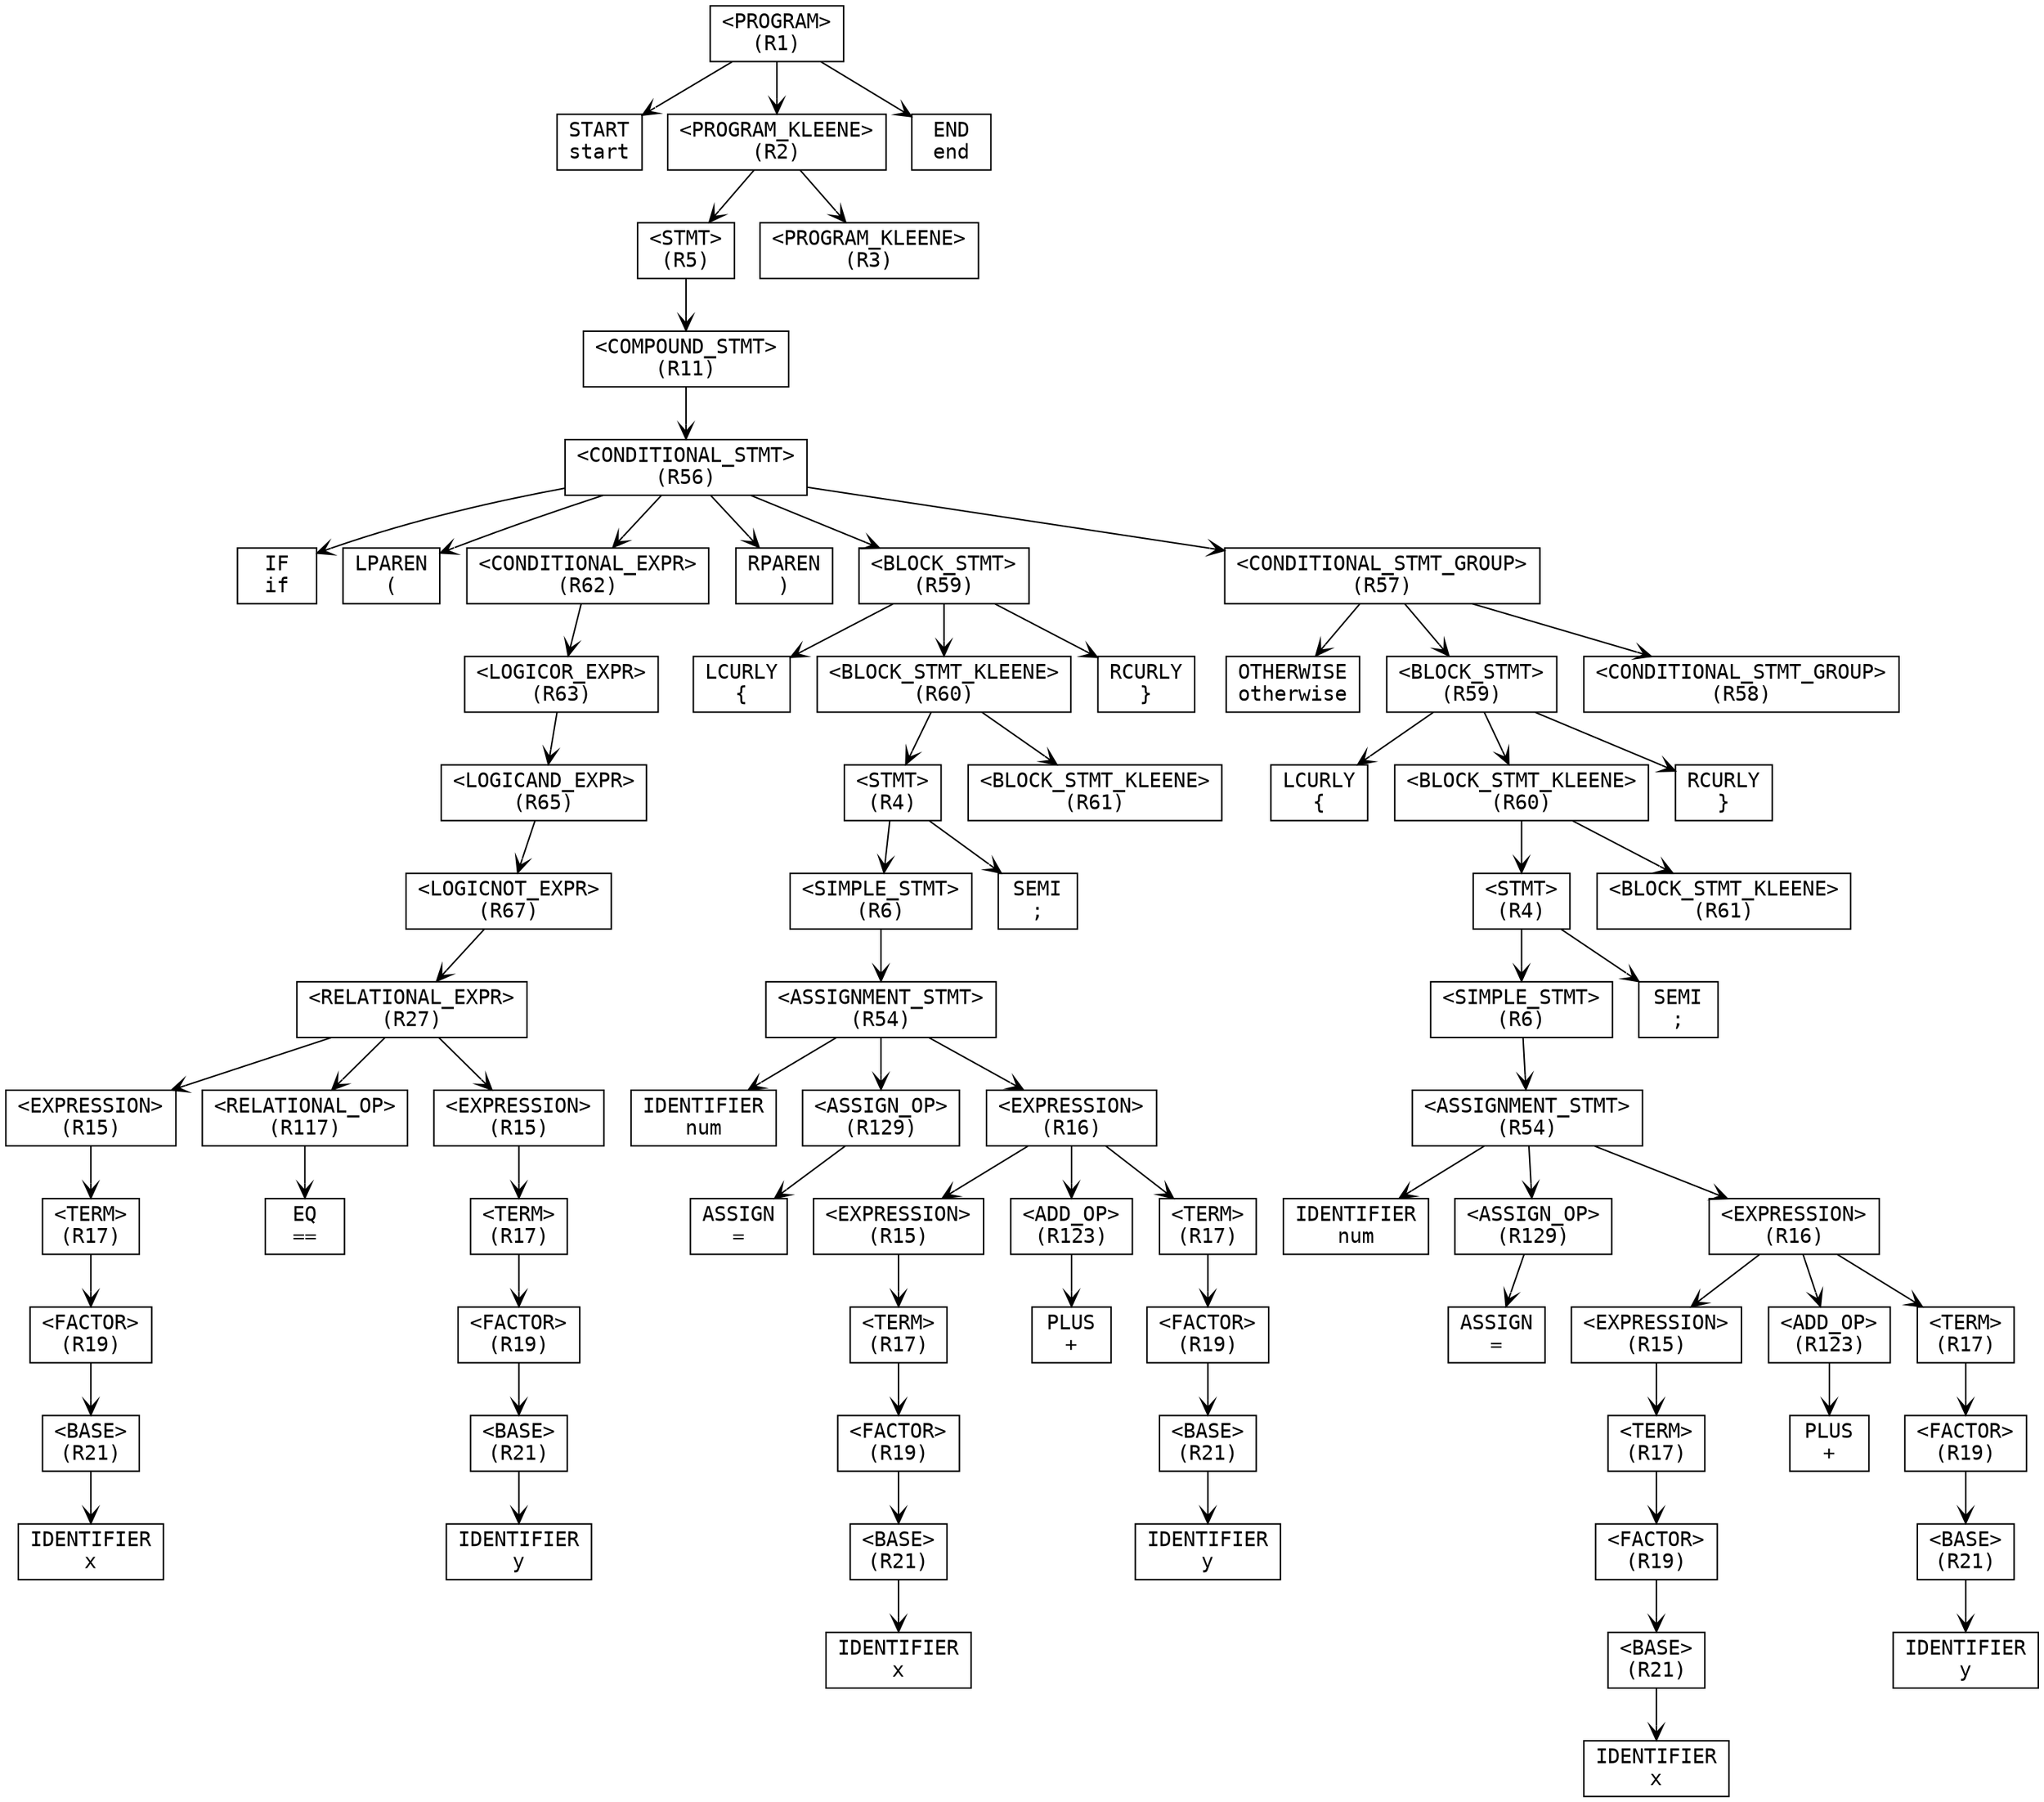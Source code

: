 digraph ParseTree {
  node [shape=box, fontname="Courier"];
  edge [arrowhead=vee];
  n130067409 [label="<PROGRAM>\n(R1)"];
  n1292747012 [label="START\nstart"];
  n130067409 -> n1292747012;
  n1594945024 [label="<PROGRAM_KLEENE>\n(R2)"];
  n912939829 [label="<STMT>\n(R5)"];
  n1986357797 [label="<COMPOUND_STMT>\n(R11)"];
  n1430487052 [label="<CONDITIONAL_STMT>\n(R56)"];
  n234554442 [label="IF\nif"];
  n1430487052 -> n234554442;
  n1764513075 [label="LPAREN\n("];
  n1430487052 -> n1764513075;
  n876953201 [label="<CONDITIONAL_EXPR>\n(R62)"];
  n2102364949 [label="<LOGICOR_EXPR>\n(R63)"];
  n683874722 [label="<LOGICAND_EXPR>\n(R65)"];
  n600654916 [label="<LOGICNOT_EXPR>\n(R67)"];
  n1055277306 [label="<RELATIONAL_EXPR>\n(R27)"];
  n1064330000 [label="<EXPRESSION>\n(R15)"];
  n265184085 [label="<TERM>\n(R17)"];
  n1181284748 [label="<FACTOR>\n(R19)"];
  n1241878571 [label="<BASE>\n(R21)"];
  n1993413272 [label="IDENTIFIER\nx"];
  n1241878571 -> n1993413272;
  n1181284748 -> n1241878571;
  n265184085 -> n1181284748;
  n1064330000 -> n265184085;
  n1055277306 -> n1064330000;
  n184095708 [label="<RELATIONAL_OP>\n(R117)"];
  n198979478 [label="EQ\n=="];
  n184095708 -> n198979478;
  n1055277306 -> n184095708;
  n1832808974 [label="<EXPRESSION>\n(R15)"];
  n319158499 [label="<TERM>\n(R17)"];
  n1369472684 [label="<FACTOR>\n(R19)"];
  n996821905 [label="<BASE>\n(R21)"];
  n635101424 [label="IDENTIFIER\ny"];
  n996821905 -> n635101424;
  n1369472684 -> n996821905;
  n319158499 -> n1369472684;
  n1832808974 -> n319158499;
  n1055277306 -> n1832808974;
  n600654916 -> n1055277306;
  n683874722 -> n600654916;
  n2102364949 -> n683874722;
  n876953201 -> n2102364949;
  n1430487052 -> n876953201;
  n430229064 [label="RPAREN\n)"];
  n1430487052 -> n430229064;
  n1269014222 [label="<BLOCK_STMT>\n(R59)"];
  n586969832 [label="LCURLY\n{"];
  n1269014222 -> n586969832;
  n1356061479 [label="<BLOCK_STMT_KLEENE>\n(R60)"];
  n1878704627 [label="<STMT>\n(R4)"];
  n947414828 [label="<SIMPLE_STMT>\n(R6)"];
  n2035431929 [label="<ASSIGNMENT_STMT>\n(R54)"];
  n932634391 [label="IDENTIFIER\nnum"];
  n2035431929 -> n932634391;
  n240805199 [label="<ASSIGN_OP>\n(R129)"];
  n1977627311 [label="ASSIGN\n="];
  n240805199 -> n1977627311;
  n2035431929 -> n240805199;
  n496324635 [label="<EXPRESSION>\n(R16)"];
  n486165209 [label="<EXPRESSION>\n(R15)"];
  n1104622612 [label="<TERM>\n(R17)"];
  n903222219 [label="<FACTOR>\n(R19)"];
  n49584354 [label="<BASE>\n(R21)"];
  n1276552935 [label="IDENTIFIER\nx"];
  n49584354 -> n1276552935;
  n903222219 -> n49584354;
  n1104622612 -> n903222219;
  n486165209 -> n1104622612;
  n496324635 -> n486165209;
  n874077413 [label="<ADD_OP>\n(R123)"];
  n827607526 [label="PLUS\n+"];
  n874077413 -> n827607526;
  n496324635 -> n874077413;
  n390194342 [label="<TERM>\n(R17)"];
  n1847150903 [label="<FACTOR>\n(R19)"];
  n278519397 [label="<BASE>\n(R21)"];
  n59879145 [label="IDENTIFIER\ny"];
  n278519397 -> n59879145;
  n1847150903 -> n278519397;
  n390194342 -> n1847150903;
  n496324635 -> n390194342;
  n2035431929 -> n496324635;
  n947414828 -> n2035431929;
  n1878704627 -> n947414828;
  n460132073 [label="SEMI\n;"];
  n1878704627 -> n460132073;
  n1356061479 -> n1878704627;
  n1058647106 [label="<BLOCK_STMT_KLEENE>\n(R61)"];
  n1356061479 -> n1058647106;
  n1269014222 -> n1356061479;
  n1630353202 [label="RCURLY\n}"];
  n1269014222 -> n1630353202;
  n1430487052 -> n1269014222;
  n1875196696 [label="<CONDITIONAL_STMT_GROUP>\n(R57)"];
  n481061455 [label="OTHERWISE\notherwise"];
  n1875196696 -> n481061455;
  n1847963172 [label="<BLOCK_STMT>\n(R59)"];
  n1723433077 [label="LCURLY\n{"];
  n1847963172 -> n1723433077;
  n551713345 [label="<BLOCK_STMT_KLEENE>\n(R60)"];
  n1600356864 [label="<STMT>\n(R4)"];
  n485770054 [label="<SIMPLE_STMT>\n(R6)"];
  n912577157 [label="<ASSIGNMENT_STMT>\n(R54)"];
  n99063418 [label="IDENTIFIER\nnum"];
  n912577157 -> n99063418;
  n1180137284 [label="<ASSIGN_OP>\n(R129)"];
  n2013782715 [label="ASSIGN\n="];
  n1180137284 -> n2013782715;
  n912577157 -> n1180137284;
  n1760032708 [label="<EXPRESSION>\n(R16)"];
  n1359673572 [label="<EXPRESSION>\n(R15)"];
  n739920086 [label="<TERM>\n(R17)"];
  n1808758228 [label="<FACTOR>\n(R19)"];
  n1010955966 [label="<BASE>\n(R21)"];
  n982184970 [label="IDENTIFIER\nx"];
  n1010955966 -> n982184970;
  n1808758228 -> n1010955966;
  n739920086 -> n1808758228;
  n1359673572 -> n739920086;
  n1760032708 -> n1359673572;
  n1151879029 [label="<ADD_OP>\n(R123)"];
  n1423567841 [label="PLUS\n+"];
  n1151879029 -> n1423567841;
  n1760032708 -> n1151879029;
  n1738408898 [label="<TERM>\n(R17)"];
  n173638047 [label="<FACTOR>\n(R19)"];
  n206367822 [label="<BASE>\n(R21)"];
  n399608005 [label="IDENTIFIER\ny"];
  n206367822 -> n399608005;
  n173638047 -> n206367822;
  n1738408898 -> n173638047;
  n1760032708 -> n1738408898;
  n912577157 -> n1760032708;
  n485770054 -> n912577157;
  n1600356864 -> n485770054;
  n12982766 [label="SEMI\n;"];
  n1600356864 -> n12982766;
  n551713345 -> n1600356864;
  n1188373776 [label="<BLOCK_STMT_KLEENE>\n(R61)"];
  n551713345 -> n1188373776;
  n1847963172 -> n551713345;
  n764448536 [label="RCURLY\n}"];
  n1847963172 -> n764448536;
  n1875196696 -> n1847963172;
  n916237775 [label="<CONDITIONAL_STMT_GROUP>\n(R58)"];
  n1875196696 -> n916237775;
  n1430487052 -> n1875196696;
  n1986357797 -> n1430487052;
  n912939829 -> n1986357797;
  n1594945024 -> n912939829;
  n103140251 [label="<PROGRAM_KLEENE>\n(R3)"];
  n1594945024 -> n103140251;
  n130067409 -> n1594945024;
  n1773634538 [label="END\nend"];
  n130067409 -> n1773634538;
}